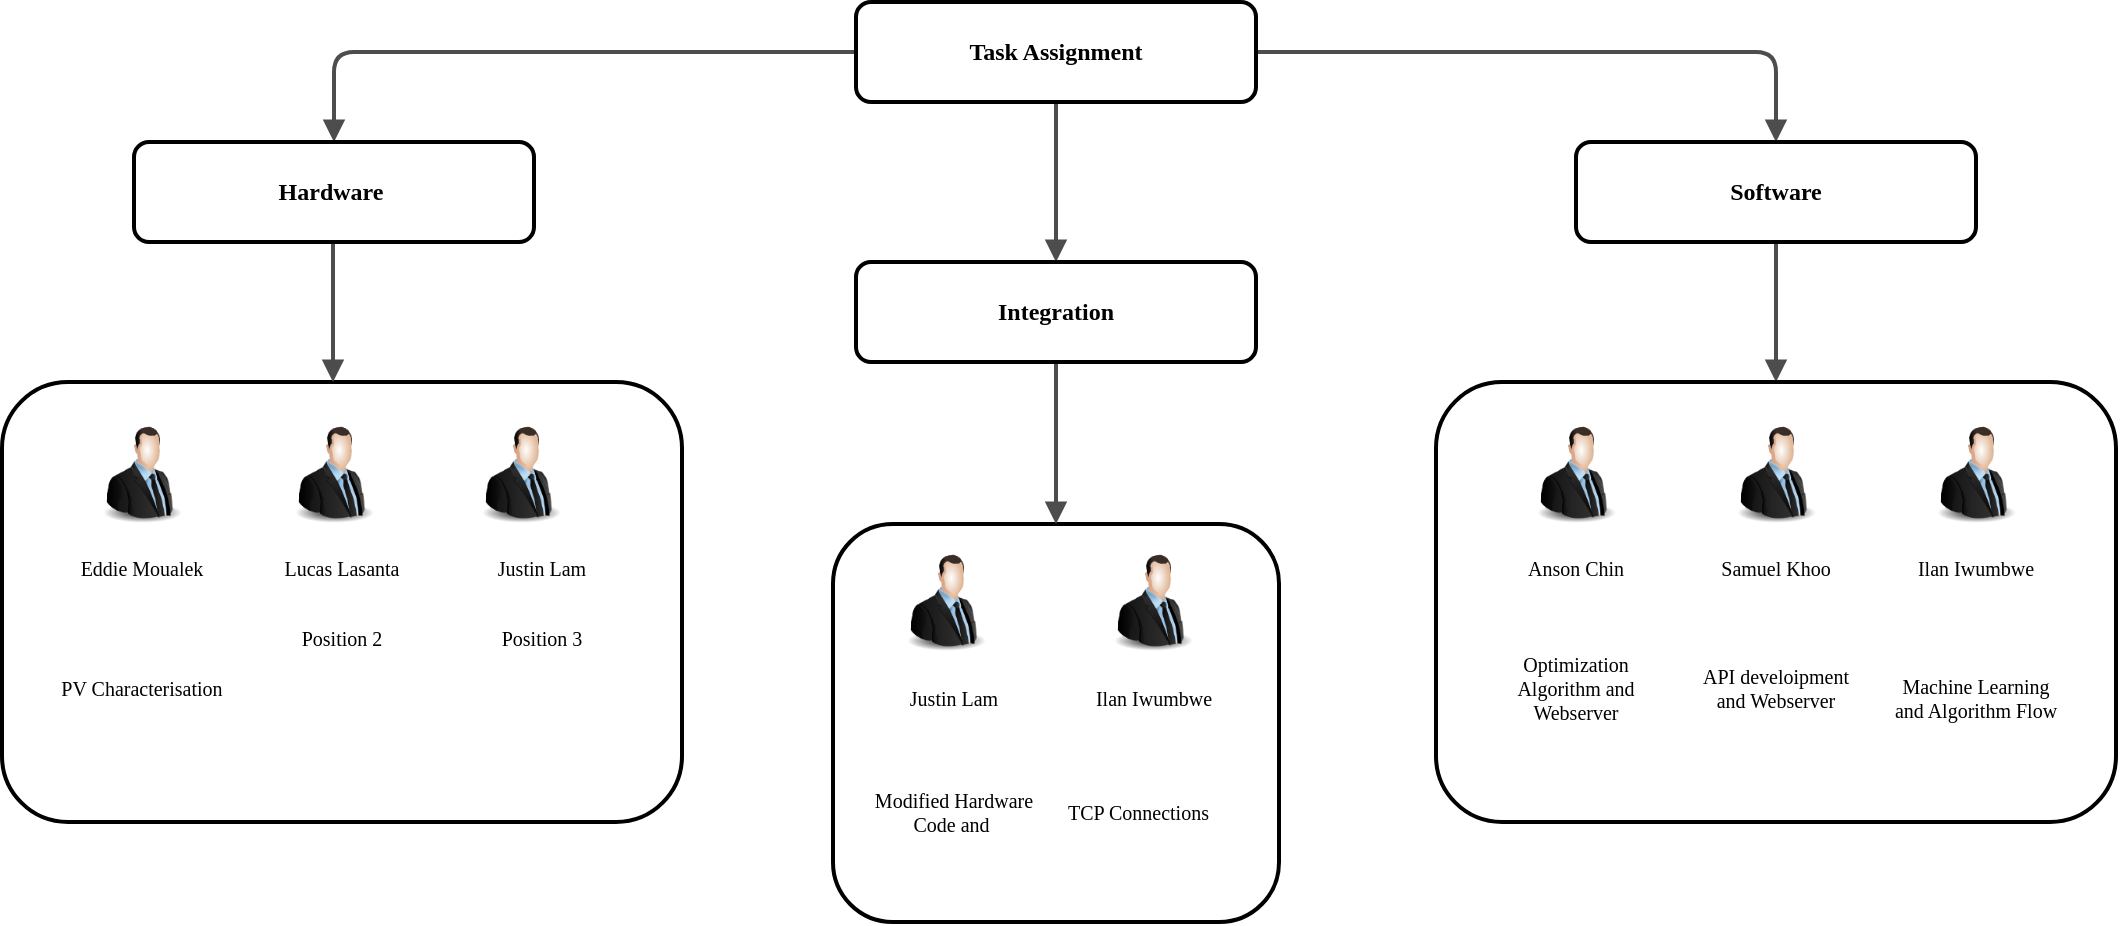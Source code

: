 <mxfile version="24.5.4" type="github">
  <diagram name="Page-1" id="19d8dcba-68ad-dc05-1034-9cf7b2a963f6">
    <mxGraphModel dx="1050" dy="522" grid="1" gridSize="10" guides="1" tooltips="1" connect="1" arrows="1" fold="1" page="1" pageScale="1" pageWidth="1100" pageHeight="850" background="none" math="0" shadow="0">
      <root>
        <mxCell id="0" />
        <mxCell id="1" parent="0" />
        <mxCell id="218ae93e1282097f-19" value="" style="whiteSpace=wrap;html=1;rounded=1;shadow=0;comic=0;strokeWidth=2;fontFamily=Verdana;align=center;fontSize=10;" parent="1" vertex="1">
          <mxGeometry x="460" y="330" width="340" height="220" as="geometry" />
        </mxCell>
        <mxCell id="218ae93e1282097f-24" value="" style="whiteSpace=wrap;html=1;rounded=1;shadow=0;comic=0;strokeWidth=2;fontFamily=Verdana;align=center;fontSize=10;" parent="1" vertex="1">
          <mxGeometry x="875.5" y="401" width="223" height="199" as="geometry" />
        </mxCell>
        <mxCell id="218ae93e1282097f-42" value="" style="edgeStyle=orthogonalEdgeStyle;rounded=1;html=1;labelBackgroundColor=none;endArrow=block;endFill=1;strokeColor=#4D4D4D;strokeWidth=2;fontFamily=Verdana;fontSize=12;fontStyle=1" parent="1" source="6257edae8c83ed4a-1" target="6257edae8c83ed4a-12" edge="1">
          <mxGeometry relative="1" as="geometry" />
        </mxCell>
        <mxCell id="218ae93e1282097f-43" value="" style="edgeStyle=orthogonalEdgeStyle;rounded=1;html=1;labelBackgroundColor=none;endArrow=block;endFill=1;strokeColor=#4D4D4D;strokeWidth=2;fontFamily=Verdana;fontSize=12;fontStyle=1" parent="1" source="6257edae8c83ed4a-1" target="6257edae8c83ed4a-9" edge="1">
          <mxGeometry relative="1" as="geometry" />
        </mxCell>
        <mxCell id="218ae93e1282097f-44" value="" style="edgeStyle=orthogonalEdgeStyle;rounded=1;html=1;labelBackgroundColor=none;endArrow=block;endFill=1;strokeColor=#4D4D4D;strokeWidth=2;fontFamily=Verdana;fontSize=12;fontStyle=1" parent="1" source="6257edae8c83ed4a-1" target="218ae93e1282097f-2" edge="1">
          <mxGeometry relative="1" as="geometry" />
        </mxCell>
        <mxCell id="218ae93e1282097f-45" value="" style="edgeStyle=elbowEdgeStyle;rounded=1;html=1;labelBackgroundColor=none;endArrow=block;endFill=1;strokeColor=#4D4D4D;strokeWidth=2;fontFamily=Verdana;fontSize=12;fontStyle=1" parent="1" source="6257edae8c83ed4a-9" edge="1">
          <mxGeometry relative="1" as="geometry">
            <mxPoint x="625.714" y="330" as="targetPoint" />
          </mxGeometry>
        </mxCell>
        <mxCell id="218ae93e1282097f-48" value="" style="edgeStyle=orthogonalEdgeStyle;rounded=1;html=1;labelBackgroundColor=none;endArrow=block;endFill=1;strokeColor=#4D4D4D;strokeWidth=2;fontFamily=Verdana;fontSize=12;fontStyle=1" parent="1" source="218ae93e1282097f-2" edge="1">
          <mxGeometry relative="1" as="geometry">
            <mxPoint x="1347" y="330" as="targetPoint" />
          </mxGeometry>
        </mxCell>
        <mxCell id="218ae93e1282097f-51" value="" style="edgeStyle=elbowEdgeStyle;rounded=1;html=1;labelBackgroundColor=none;endArrow=block;endFill=1;strokeColor=#4D4D4D;strokeWidth=2;fontFamily=Verdana;fontSize=10;" parent="1" source="6257edae8c83ed4a-12" target="218ae93e1282097f-24" edge="1">
          <mxGeometry relative="1" as="geometry" />
        </mxCell>
        <mxCell id="218ae93e1282097f-61" value="Eddie Moualek" style="text;html=1;strokeColor=none;fillColor=none;align=center;verticalAlign=middle;whiteSpace=wrap;rounded=1;shadow=0;comic=0;fontFamily=Verdana;fontSize=10;" parent="1" vertex="1">
          <mxGeometry x="485" y="410" width="90" height="25" as="geometry" />
        </mxCell>
        <mxCell id="218ae93e1282097f-62" value="Lucas Lasanta" style="text;html=1;strokeColor=none;fillColor=none;align=center;verticalAlign=middle;whiteSpace=wrap;rounded=1;shadow=0;comic=0;fontFamily=Verdana;fontSize=10;" parent="1" vertex="1">
          <mxGeometry x="585" y="410" width="90" height="25" as="geometry" />
        </mxCell>
        <mxCell id="218ae93e1282097f-63" value="Justin Lam" style="text;html=1;strokeColor=none;fillColor=none;align=center;verticalAlign=middle;whiteSpace=wrap;rounded=1;shadow=0;comic=0;fontFamily=Verdana;fontSize=10;" parent="1" vertex="1">
          <mxGeometry x="685" y="410" width="90" height="25" as="geometry" />
        </mxCell>
        <mxCell id="218ae93e1282097f-64" value="PV Characterisation" style="text;html=1;strokeColor=none;fillColor=none;align=center;verticalAlign=middle;whiteSpace=wrap;rounded=1;shadow=0;comic=0;fontFamily=Verdana;fontSize=10;" parent="1" vertex="1">
          <mxGeometry x="485" y="445" width="90" height="75" as="geometry" />
        </mxCell>
        <mxCell id="218ae93e1282097f-65" value="Position 2" style="text;html=1;strokeColor=none;fillColor=none;align=center;verticalAlign=middle;whiteSpace=wrap;rounded=1;shadow=0;comic=0;fontFamily=Verdana;fontSize=10;" parent="1" vertex="1">
          <mxGeometry x="585" y="445" width="90" height="25" as="geometry" />
        </mxCell>
        <mxCell id="218ae93e1282097f-66" value="Position 3" style="text;html=1;strokeColor=none;fillColor=none;align=center;verticalAlign=middle;whiteSpace=wrap;rounded=1;shadow=0;comic=0;fontFamily=Verdana;fontSize=10;" parent="1" vertex="1">
          <mxGeometry x="685" y="445" width="90" height="25" as="geometry" />
        </mxCell>
        <mxCell id="218ae93e1282097f-67" value="Modified Hardware Code and&amp;nbsp;" style="text;html=1;strokeColor=none;fillColor=none;align=center;verticalAlign=middle;whiteSpace=wrap;rounded=1;shadow=0;comic=0;fontFamily=Verdana;fontSize=10;" parent="1" vertex="1">
          <mxGeometry x="890.5" y="510" width="90" height="70" as="geometry" />
        </mxCell>
        <mxCell id="218ae93e1282097f-68" value="Ilan Iwumbwe" style="text;html=1;strokeColor=none;fillColor=none;align=center;verticalAlign=middle;whiteSpace=wrap;rounded=1;shadow=0;comic=0;fontFamily=Verdana;fontSize=10;" parent="1" vertex="1">
          <mxGeometry x="990.5" y="475" width="90" height="25" as="geometry" />
        </mxCell>
        <mxCell id="218ae93e1282097f-69" value="Justin Lam" style="text;html=1;strokeColor=none;fillColor=none;align=center;verticalAlign=middle;whiteSpace=wrap;rounded=1;shadow=0;comic=0;fontFamily=Verdana;fontSize=10;" parent="1" vertex="1">
          <mxGeometry x="890.5" y="475" width="90" height="25" as="geometry" />
        </mxCell>
        <mxCell id="218ae93e1282097f-70" value="TCP Connections&amp;nbsp;" style="text;html=1;strokeColor=none;fillColor=none;align=left;verticalAlign=middle;whiteSpace=wrap;rounded=1;shadow=0;comic=0;fontFamily=Verdana;fontSize=10;" parent="1" vertex="1">
          <mxGeometry x="990.5" y="510" width="90" height="70" as="geometry" />
        </mxCell>
        <mxCell id="6257edae8c83ed4a-9" value="Hardware&amp;nbsp;" style="whiteSpace=wrap;html=1;rounded=1;shadow=0;comic=0;strokeWidth=2;fontFamily=Verdana;align=center;fontSize=12;fontStyle=1" parent="1" vertex="1">
          <mxGeometry x="526" y="210" width="200" height="50" as="geometry" />
        </mxCell>
        <mxCell id="6257edae8c83ed4a-12" value="Integration" style="whiteSpace=wrap;html=1;rounded=1;shadow=0;comic=0;strokeWidth=2;fontFamily=Verdana;align=center;fontSize=12;fontStyle=1" parent="1" vertex="1">
          <mxGeometry x="887" y="270" width="200" height="50" as="geometry" />
        </mxCell>
        <mxCell id="6257edae8c83ed4a-1" value="Task Assignment" style="whiteSpace=wrap;html=1;rounded=1;shadow=0;comic=0;strokeWidth=2;fontFamily=Verdana;align=center;fontSize=12;fontStyle=1" parent="1" vertex="1">
          <mxGeometry x="887" y="140" width="200" height="50" as="geometry" />
        </mxCell>
        <mxCell id="218ae93e1282097f-2" value="Software" style="whiteSpace=wrap;html=1;rounded=1;shadow=0;comic=0;strokeWidth=2;fontFamily=Verdana;align=center;fontSize=12;fontStyle=1" parent="1" vertex="1">
          <mxGeometry x="1247" y="210" width="200" height="50" as="geometry" />
        </mxCell>
        <mxCell id="XZSYA5knR98AlTomdFbd-1" value="" style="whiteSpace=wrap;html=1;rounded=1;shadow=0;comic=0;strokeWidth=2;fontFamily=Verdana;align=center;fontSize=10;" vertex="1" parent="1">
          <mxGeometry x="1177" y="330" width="340" height="220" as="geometry" />
        </mxCell>
        <mxCell id="XZSYA5knR98AlTomdFbd-5" value="Anson Chin" style="text;html=1;strokeColor=none;fillColor=none;align=center;verticalAlign=middle;whiteSpace=wrap;rounded=1;shadow=0;comic=0;fontFamily=Verdana;fontSize=10;" vertex="1" parent="1">
          <mxGeometry x="1202" y="410" width="90" height="25" as="geometry" />
        </mxCell>
        <mxCell id="XZSYA5knR98AlTomdFbd-6" value="Samuel Khoo" style="text;html=1;strokeColor=none;fillColor=none;align=center;verticalAlign=middle;whiteSpace=wrap;rounded=1;shadow=0;comic=0;fontFamily=Verdana;fontSize=10;" vertex="1" parent="1">
          <mxGeometry x="1302" y="410" width="90" height="25" as="geometry" />
        </mxCell>
        <mxCell id="XZSYA5knR98AlTomdFbd-7" value="Ilan Iwumbwe" style="text;html=1;strokeColor=none;fillColor=none;align=center;verticalAlign=middle;whiteSpace=wrap;rounded=1;shadow=0;comic=0;fontFamily=Verdana;fontSize=10;" vertex="1" parent="1">
          <mxGeometry x="1402" y="410" width="90" height="25" as="geometry" />
        </mxCell>
        <mxCell id="XZSYA5knR98AlTomdFbd-8" value="Optimization Algorithm and Webserver" style="text;html=1;strokeColor=none;fillColor=none;align=center;verticalAlign=middle;whiteSpace=wrap;rounded=1;shadow=0;comic=0;fontFamily=Verdana;fontSize=10;" vertex="1" parent="1">
          <mxGeometry x="1202" y="440" width="90" height="85" as="geometry" />
        </mxCell>
        <mxCell id="XZSYA5knR98AlTomdFbd-9" value="API develoipment and Webserver" style="text;html=1;strokeColor=none;fillColor=none;align=center;verticalAlign=middle;whiteSpace=wrap;rounded=1;shadow=0;comic=0;fontFamily=Verdana;fontSize=10;" vertex="1" parent="1">
          <mxGeometry x="1302" y="445" width="90" height="75" as="geometry" />
        </mxCell>
        <mxCell id="XZSYA5knR98AlTomdFbd-10" value="Machine Learning and Algorithm Flow" style="text;html=1;strokeColor=none;fillColor=none;align=center;verticalAlign=middle;whiteSpace=wrap;rounded=1;shadow=0;comic=0;fontFamily=Verdana;fontSize=10;" vertex="1" parent="1">
          <mxGeometry x="1402" y="450" width="90" height="75" as="geometry" />
        </mxCell>
        <mxCell id="XZSYA5knR98AlTomdFbd-16" value="" style="image;html=1;image=img/lib/clip_art/people/Suit_Man_128x128.png" vertex="1" parent="1">
          <mxGeometry x="902.5" y="415" width="59" height="50" as="geometry" />
        </mxCell>
        <mxCell id="XZSYA5knR98AlTomdFbd-18" value="" style="image;html=1;image=img/lib/clip_art/people/Suit_Man_128x128.png" vertex="1" parent="1">
          <mxGeometry x="500.5" y="351" width="59" height="50" as="geometry" />
        </mxCell>
        <mxCell id="XZSYA5knR98AlTomdFbd-19" value="" style="image;html=1;image=img/lib/clip_art/people/Suit_Man_128x128.png" vertex="1" parent="1">
          <mxGeometry x="596.5" y="351" width="59" height="50" as="geometry" />
        </mxCell>
        <mxCell id="XZSYA5knR98AlTomdFbd-20" value="" style="image;html=1;image=img/lib/clip_art/people/Suit_Man_128x128.png" vertex="1" parent="1">
          <mxGeometry x="690" y="351" width="59" height="50" as="geometry" />
        </mxCell>
        <mxCell id="XZSYA5knR98AlTomdFbd-21" value="" style="image;html=1;image=img/lib/clip_art/people/Suit_Man_128x128.png" vertex="1" parent="1">
          <mxGeometry x="1006" y="415" width="59" height="50" as="geometry" />
        </mxCell>
        <mxCell id="XZSYA5knR98AlTomdFbd-22" value="" style="image;html=1;image=img/lib/clip_art/people/Suit_Man_128x128.png" vertex="1" parent="1">
          <mxGeometry x="1217.5" y="351" width="59" height="50" as="geometry" />
        </mxCell>
        <mxCell id="XZSYA5knR98AlTomdFbd-23" value="" style="image;html=1;image=img/lib/clip_art/people/Suit_Man_128x128.png" vertex="1" parent="1">
          <mxGeometry x="1317.5" y="351" width="59" height="50" as="geometry" />
        </mxCell>
        <mxCell id="XZSYA5knR98AlTomdFbd-24" value="" style="image;html=1;image=img/lib/clip_art/people/Suit_Man_128x128.png" vertex="1" parent="1">
          <mxGeometry x="1417.5" y="351" width="59" height="50" as="geometry" />
        </mxCell>
      </root>
    </mxGraphModel>
  </diagram>
</mxfile>
